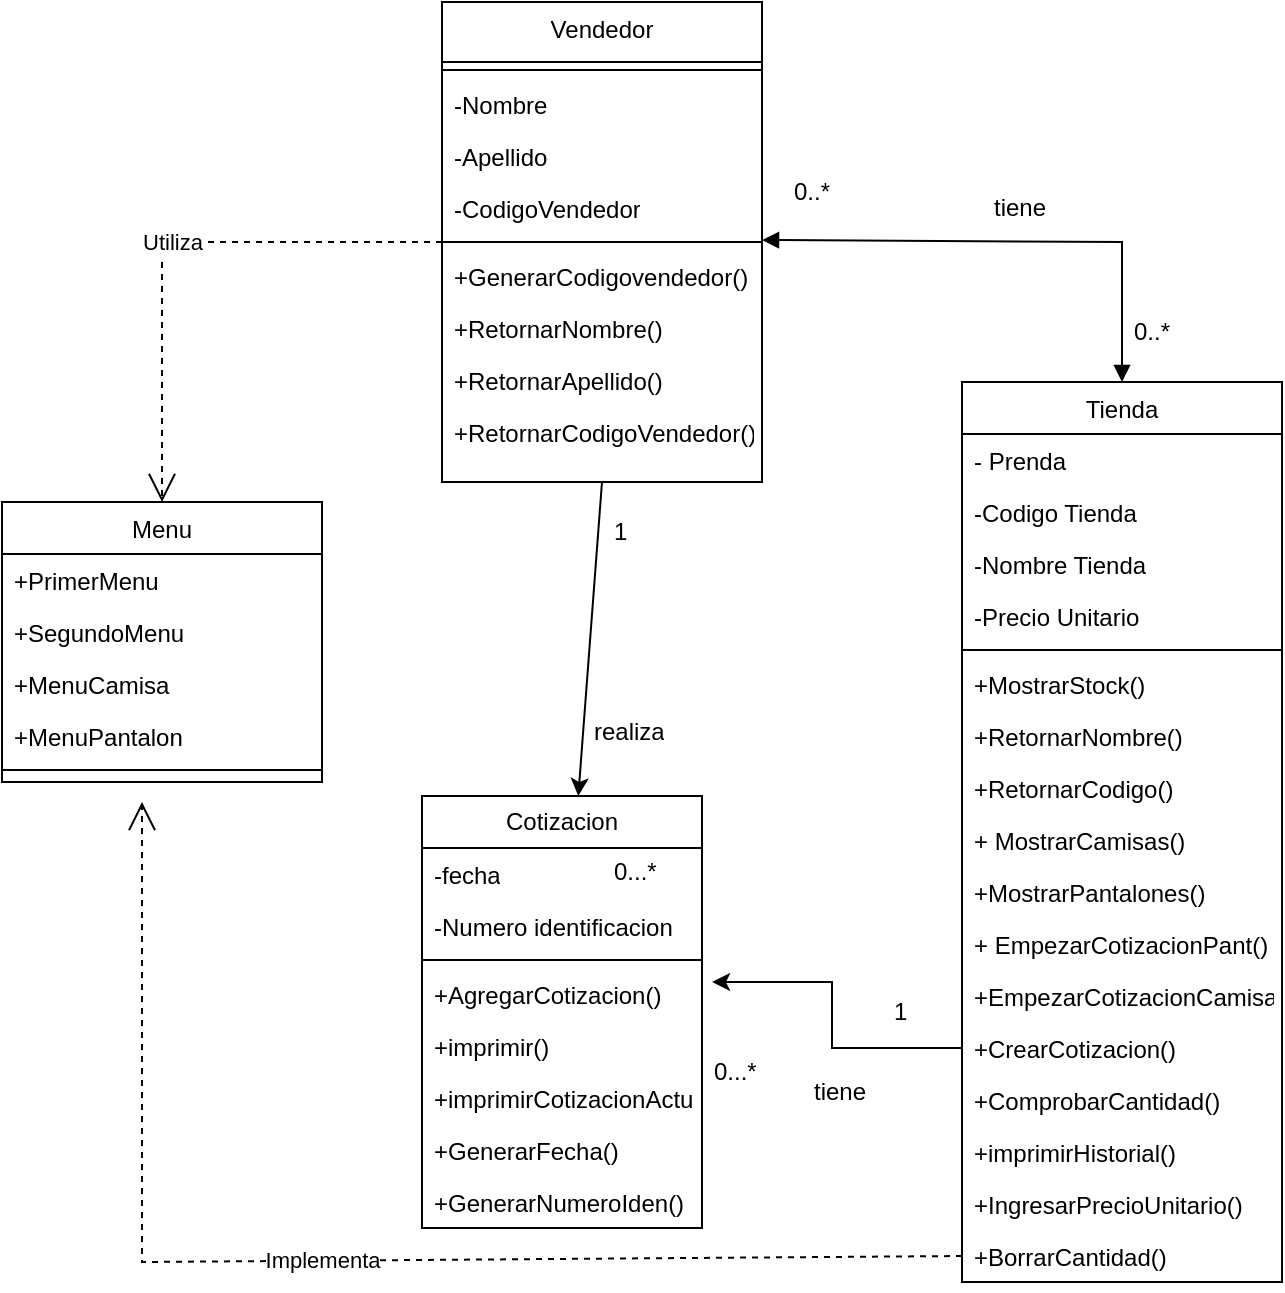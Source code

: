 <mxfile version="21.0.2" type="device"><diagram id="C5RBs43oDa-KdzZeNtuy" name="Page-1"><mxGraphModel dx="1434" dy="796" grid="1" gridSize="10" guides="1" tooltips="1" connect="1" arrows="1" fold="1" page="1" pageScale="1" pageWidth="827" pageHeight="1169" math="0" shadow="0"><root><mxCell id="WIyWlLk6GJQsqaUBKTNV-0"/><mxCell id="WIyWlLk6GJQsqaUBKTNV-1" parent="WIyWlLk6GJQsqaUBKTNV-0"/><mxCell id="zkfFHV4jXpPFQw0GAbJ--6" value="Tienda" style="swimlane;fontStyle=0;align=center;verticalAlign=top;childLayout=stackLayout;horizontal=1;startSize=26;horizontalStack=0;resizeParent=1;resizeLast=0;collapsible=1;marginBottom=0;rounded=0;shadow=0;strokeWidth=1;" parent="WIyWlLk6GJQsqaUBKTNV-1" vertex="1"><mxGeometry x="570" y="210" width="160" height="450" as="geometry"><mxRectangle x="130" y="380" width="160" height="26" as="alternateBounds"/></mxGeometry></mxCell><mxCell id="zkfFHV4jXpPFQw0GAbJ--7" value="- Prenda" style="text;align=left;verticalAlign=top;spacingLeft=4;spacingRight=4;overflow=hidden;rotatable=0;points=[[0,0.5],[1,0.5]];portConstraint=eastwest;" parent="zkfFHV4jXpPFQw0GAbJ--6" vertex="1"><mxGeometry y="26" width="160" height="26" as="geometry"/></mxCell><mxCell id="zkfFHV4jXpPFQw0GAbJ--8" value="-Codigo Tienda" style="text;align=left;verticalAlign=top;spacingLeft=4;spacingRight=4;overflow=hidden;rotatable=0;points=[[0,0.5],[1,0.5]];portConstraint=eastwest;rounded=0;shadow=0;html=0;" parent="zkfFHV4jXpPFQw0GAbJ--6" vertex="1"><mxGeometry y="52" width="160" height="26" as="geometry"/></mxCell><mxCell id="IBrgOqyhMHjW7XdEBpkW-22" value="-Nombre Tienda" style="text;strokeColor=none;fillColor=none;align=left;verticalAlign=top;spacingLeft=4;spacingRight=4;overflow=hidden;rotatable=0;points=[[0,0.5],[1,0.5]];portConstraint=eastwest;whiteSpace=wrap;html=1;" parent="zkfFHV4jXpPFQw0GAbJ--6" vertex="1"><mxGeometry y="78" width="160" height="26" as="geometry"/></mxCell><mxCell id="IBrgOqyhMHjW7XdEBpkW-23" value="-Precio Unitario" style="text;strokeColor=none;fillColor=none;align=left;verticalAlign=top;spacingLeft=4;spacingRight=4;overflow=hidden;rotatable=0;points=[[0,0.5],[1,0.5]];portConstraint=eastwest;whiteSpace=wrap;html=1;" parent="zkfFHV4jXpPFQw0GAbJ--6" vertex="1"><mxGeometry y="104" width="160" height="26" as="geometry"/></mxCell><mxCell id="zkfFHV4jXpPFQw0GAbJ--9" value="" style="line;html=1;strokeWidth=1;align=left;verticalAlign=middle;spacingTop=-1;spacingLeft=3;spacingRight=3;rotatable=0;labelPosition=right;points=[];portConstraint=eastwest;" parent="zkfFHV4jXpPFQw0GAbJ--6" vertex="1"><mxGeometry y="130" width="160" height="8" as="geometry"/></mxCell><mxCell id="IBrgOqyhMHjW7XdEBpkW-24" value="+MostrarStock()" style="text;strokeColor=none;fillColor=none;align=left;verticalAlign=top;spacingLeft=4;spacingRight=4;overflow=hidden;rotatable=0;points=[[0,0.5],[1,0.5]];portConstraint=eastwest;whiteSpace=wrap;html=1;" parent="zkfFHV4jXpPFQw0GAbJ--6" vertex="1"><mxGeometry y="138" width="160" height="26" as="geometry"/></mxCell><mxCell id="IBrgOqyhMHjW7XdEBpkW-26" value="+RetornarNombre()" style="text;strokeColor=none;fillColor=none;align=left;verticalAlign=top;spacingLeft=4;spacingRight=4;overflow=hidden;rotatable=0;points=[[0,0.5],[1,0.5]];portConstraint=eastwest;whiteSpace=wrap;html=1;" parent="zkfFHV4jXpPFQw0GAbJ--6" vertex="1"><mxGeometry y="164" width="160" height="26" as="geometry"/></mxCell><mxCell id="IBrgOqyhMHjW7XdEBpkW-29" value="+RetornarCodigo()" style="text;strokeColor=none;fillColor=none;align=left;verticalAlign=top;spacingLeft=4;spacingRight=4;overflow=hidden;rotatable=0;points=[[0,0.5],[1,0.5]];portConstraint=eastwest;whiteSpace=wrap;html=1;" parent="zkfFHV4jXpPFQw0GAbJ--6" vertex="1"><mxGeometry y="190" width="160" height="26" as="geometry"/></mxCell><mxCell id="IBrgOqyhMHjW7XdEBpkW-30" value="+&amp;nbsp;MostrarCamisas()" style="text;strokeColor=none;fillColor=none;align=left;verticalAlign=top;spacingLeft=4;spacingRight=4;overflow=hidden;rotatable=0;points=[[0,0.5],[1,0.5]];portConstraint=eastwest;whiteSpace=wrap;html=1;" parent="zkfFHV4jXpPFQw0GAbJ--6" vertex="1"><mxGeometry y="216" width="160" height="26" as="geometry"/></mxCell><mxCell id="IBrgOqyhMHjW7XdEBpkW-28" value="+MostrarPantalones()" style="text;strokeColor=none;fillColor=none;align=left;verticalAlign=top;spacingLeft=4;spacingRight=4;overflow=hidden;rotatable=0;points=[[0,0.5],[1,0.5]];portConstraint=eastwest;whiteSpace=wrap;html=1;" parent="zkfFHV4jXpPFQw0GAbJ--6" vertex="1"><mxGeometry y="242" width="160" height="26" as="geometry"/></mxCell><mxCell id="IBrgOqyhMHjW7XdEBpkW-31" value="+&amp;nbsp;EmpezarCotizacionPant()" style="text;strokeColor=none;fillColor=none;align=left;verticalAlign=top;spacingLeft=4;spacingRight=4;overflow=hidden;rotatable=0;points=[[0,0.5],[1,0.5]];portConstraint=eastwest;whiteSpace=wrap;html=1;" parent="zkfFHV4jXpPFQw0GAbJ--6" vertex="1"><mxGeometry y="268" width="160" height="26" as="geometry"/></mxCell><mxCell id="IBrgOqyhMHjW7XdEBpkW-27" value="+EmpezarCotizacionCamisa" style="text;strokeColor=none;fillColor=none;align=left;verticalAlign=top;spacingLeft=4;spacingRight=4;overflow=hidden;rotatable=0;points=[[0,0.5],[1,0.5]];portConstraint=eastwest;whiteSpace=wrap;html=1;" parent="zkfFHV4jXpPFQw0GAbJ--6" vertex="1"><mxGeometry y="294" width="160" height="26" as="geometry"/></mxCell><mxCell id="IBrgOqyhMHjW7XdEBpkW-25" value="+CrearCotizacion()" style="text;strokeColor=none;fillColor=none;align=left;verticalAlign=top;spacingLeft=4;spacingRight=4;overflow=hidden;rotatable=0;points=[[0,0.5],[1,0.5]];portConstraint=eastwest;whiteSpace=wrap;html=1;" parent="zkfFHV4jXpPFQw0GAbJ--6" vertex="1"><mxGeometry y="320" width="160" height="26" as="geometry"/></mxCell><mxCell id="IBrgOqyhMHjW7XdEBpkW-32" value="+ComprobarCantidad()" style="text;strokeColor=none;fillColor=none;align=left;verticalAlign=top;spacingLeft=4;spacingRight=4;overflow=hidden;rotatable=0;points=[[0,0.5],[1,0.5]];portConstraint=eastwest;whiteSpace=wrap;html=1;" parent="zkfFHV4jXpPFQw0GAbJ--6" vertex="1"><mxGeometry y="346" width="160" height="26" as="geometry"/></mxCell><mxCell id="IBrgOqyhMHjW7XdEBpkW-35" value="+imprimirHistorial()" style="text;strokeColor=none;fillColor=none;align=left;verticalAlign=top;spacingLeft=4;spacingRight=4;overflow=hidden;rotatable=0;points=[[0,0.5],[1,0.5]];portConstraint=eastwest;whiteSpace=wrap;html=1;" parent="zkfFHV4jXpPFQw0GAbJ--6" vertex="1"><mxGeometry y="372" width="160" height="26" as="geometry"/></mxCell><mxCell id="IBrgOqyhMHjW7XdEBpkW-34" value="+IngresarPrecioUnitario()" style="text;strokeColor=none;fillColor=none;align=left;verticalAlign=top;spacingLeft=4;spacingRight=4;overflow=hidden;rotatable=0;points=[[0,0.5],[1,0.5]];portConstraint=eastwest;whiteSpace=wrap;html=1;" parent="zkfFHV4jXpPFQw0GAbJ--6" vertex="1"><mxGeometry y="398" width="160" height="26" as="geometry"/></mxCell><mxCell id="IBrgOqyhMHjW7XdEBpkW-33" value="+BorrarCantidad()" style="text;strokeColor=none;fillColor=none;align=left;verticalAlign=top;spacingLeft=4;spacingRight=4;overflow=hidden;rotatable=0;points=[[0,0.5],[1,0.5]];portConstraint=eastwest;whiteSpace=wrap;html=1;" parent="zkfFHV4jXpPFQw0GAbJ--6" vertex="1"><mxGeometry y="424" width="160" height="26" as="geometry"/></mxCell><mxCell id="zkfFHV4jXpPFQw0GAbJ--13" value="Vendedor" style="swimlane;fontStyle=0;align=center;verticalAlign=top;childLayout=stackLayout;horizontal=1;startSize=30;horizontalStack=0;resizeParent=1;resizeLast=0;collapsible=1;marginBottom=0;rounded=0;shadow=0;strokeWidth=1;" parent="WIyWlLk6GJQsqaUBKTNV-1" vertex="1"><mxGeometry x="310" y="20" width="160" height="240" as="geometry"><mxRectangle x="340" y="380" width="170" height="26" as="alternateBounds"/></mxGeometry></mxCell><mxCell id="zkfFHV4jXpPFQw0GAbJ--15" value="" style="line;html=1;strokeWidth=1;align=left;verticalAlign=middle;spacingTop=-1;spacingLeft=3;spacingRight=3;rotatable=0;labelPosition=right;points=[];portConstraint=eastwest;" parent="zkfFHV4jXpPFQw0GAbJ--13" vertex="1"><mxGeometry y="30" width="160" height="8" as="geometry"/></mxCell><mxCell id="IBrgOqyhMHjW7XdEBpkW-14" value="-Nombre" style="text;strokeColor=none;fillColor=none;align=left;verticalAlign=top;spacingLeft=4;spacingRight=4;overflow=hidden;rotatable=0;points=[[0,0.5],[1,0.5]];portConstraint=eastwest;whiteSpace=wrap;html=1;" parent="zkfFHV4jXpPFQw0GAbJ--13" vertex="1"><mxGeometry y="38" width="160" height="26" as="geometry"/></mxCell><mxCell id="IBrgOqyhMHjW7XdEBpkW-15" value="-Apellido" style="text;strokeColor=none;fillColor=none;align=left;verticalAlign=top;spacingLeft=4;spacingRight=4;overflow=hidden;rotatable=0;points=[[0,0.5],[1,0.5]];portConstraint=eastwest;whiteSpace=wrap;html=1;" parent="zkfFHV4jXpPFQw0GAbJ--13" vertex="1"><mxGeometry y="64" width="160" height="26" as="geometry"/></mxCell><mxCell id="IBrgOqyhMHjW7XdEBpkW-16" value="-CodigoVendedor" style="text;strokeColor=none;fillColor=none;align=left;verticalAlign=top;spacingLeft=4;spacingRight=4;overflow=hidden;rotatable=0;points=[[0,0.5],[1,0.5]];portConstraint=eastwest;whiteSpace=wrap;html=1;" parent="zkfFHV4jXpPFQw0GAbJ--13" vertex="1"><mxGeometry y="90" width="160" height="26" as="geometry"/></mxCell><mxCell id="IBrgOqyhMHjW7XdEBpkW-17" value="" style="line;strokeWidth=1;fillColor=none;align=left;verticalAlign=middle;spacingTop=-1;spacingLeft=3;spacingRight=3;rotatable=0;labelPosition=right;points=[];portConstraint=eastwest;strokeColor=inherit;" parent="zkfFHV4jXpPFQw0GAbJ--13" vertex="1"><mxGeometry y="116" width="160" height="8" as="geometry"/></mxCell><mxCell id="IBrgOqyhMHjW7XdEBpkW-18" value="+GenerarCodigovendedor()" style="text;strokeColor=none;fillColor=none;align=left;verticalAlign=top;spacingLeft=4;spacingRight=4;overflow=hidden;rotatable=0;points=[[0,0.5],[1,0.5]];portConstraint=eastwest;whiteSpace=wrap;html=1;" parent="zkfFHV4jXpPFQw0GAbJ--13" vertex="1"><mxGeometry y="124" width="160" height="26" as="geometry"/></mxCell><mxCell id="IBrgOqyhMHjW7XdEBpkW-19" value="+RetornarNombre()" style="text;strokeColor=none;fillColor=none;align=left;verticalAlign=top;spacingLeft=4;spacingRight=4;overflow=hidden;rotatable=0;points=[[0,0.5],[1,0.5]];portConstraint=eastwest;whiteSpace=wrap;html=1;" parent="zkfFHV4jXpPFQw0GAbJ--13" vertex="1"><mxGeometry y="150" width="160" height="26" as="geometry"/></mxCell><mxCell id="IBrgOqyhMHjW7XdEBpkW-20" value="+RetornarApellido()" style="text;strokeColor=none;fillColor=none;align=left;verticalAlign=top;spacingLeft=4;spacingRight=4;overflow=hidden;rotatable=0;points=[[0,0.5],[1,0.5]];portConstraint=eastwest;whiteSpace=wrap;html=1;" parent="zkfFHV4jXpPFQw0GAbJ--13" vertex="1"><mxGeometry y="176" width="160" height="26" as="geometry"/></mxCell><mxCell id="IBrgOqyhMHjW7XdEBpkW-21" value="+RetornarCodigoVendedor()" style="text;strokeColor=none;fillColor=none;align=left;verticalAlign=top;spacingLeft=4;spacingRight=4;overflow=hidden;rotatable=0;points=[[0,0.5],[1,0.5]];portConstraint=eastwest;whiteSpace=wrap;html=1;" parent="zkfFHV4jXpPFQw0GAbJ--13" vertex="1"><mxGeometry y="202" width="160" height="26" as="geometry"/></mxCell><mxCell id="zkfFHV4jXpPFQw0GAbJ--17" value="Menu" style="swimlane;fontStyle=0;align=center;verticalAlign=top;childLayout=stackLayout;horizontal=1;startSize=26;horizontalStack=0;resizeParent=1;resizeLast=0;collapsible=1;marginBottom=0;rounded=0;shadow=0;strokeWidth=1;" parent="WIyWlLk6GJQsqaUBKTNV-1" vertex="1"><mxGeometry x="90" y="270" width="160" height="140" as="geometry"><mxRectangle x="550" y="140" width="160" height="26" as="alternateBounds"/></mxGeometry></mxCell><mxCell id="zkfFHV4jXpPFQw0GAbJ--19" value="+PrimerMenu" style="text;align=left;verticalAlign=top;spacingLeft=4;spacingRight=4;overflow=hidden;rotatable=0;points=[[0,0.5],[1,0.5]];portConstraint=eastwest;rounded=0;shadow=0;html=0;" parent="zkfFHV4jXpPFQw0GAbJ--17" vertex="1"><mxGeometry y="26" width="160" height="26" as="geometry"/></mxCell><mxCell id="zkfFHV4jXpPFQw0GAbJ--20" value="+SegundoMenu" style="text;align=left;verticalAlign=top;spacingLeft=4;spacingRight=4;overflow=hidden;rotatable=0;points=[[0,0.5],[1,0.5]];portConstraint=eastwest;rounded=0;shadow=0;html=0;" parent="zkfFHV4jXpPFQw0GAbJ--17" vertex="1"><mxGeometry y="52" width="160" height="26" as="geometry"/></mxCell><mxCell id="zkfFHV4jXpPFQw0GAbJ--21" value="+MenuCamisa" style="text;align=left;verticalAlign=top;spacingLeft=4;spacingRight=4;overflow=hidden;rotatable=0;points=[[0,0.5],[1,0.5]];portConstraint=eastwest;rounded=0;shadow=0;html=0;" parent="zkfFHV4jXpPFQw0GAbJ--17" vertex="1"><mxGeometry y="78" width="160" height="26" as="geometry"/></mxCell><mxCell id="zkfFHV4jXpPFQw0GAbJ--22" value="+MenuPantalon" style="text;align=left;verticalAlign=top;spacingLeft=4;spacingRight=4;overflow=hidden;rotatable=0;points=[[0,0.5],[1,0.5]];portConstraint=eastwest;rounded=0;shadow=0;html=0;" parent="zkfFHV4jXpPFQw0GAbJ--17" vertex="1"><mxGeometry y="104" width="160" height="26" as="geometry"/></mxCell><mxCell id="zkfFHV4jXpPFQw0GAbJ--23" value="" style="line;html=1;strokeWidth=1;align=left;verticalAlign=middle;spacingTop=-1;spacingLeft=3;spacingRight=3;rotatable=0;labelPosition=right;points=[];portConstraint=eastwest;" parent="zkfFHV4jXpPFQw0GAbJ--17" vertex="1"><mxGeometry y="130" width="160" height="8" as="geometry"/></mxCell><mxCell id="IBrgOqyhMHjW7XdEBpkW-44" value="Cotizacion" style="swimlane;fontStyle=0;childLayout=stackLayout;horizontal=1;startSize=26;fillColor=none;horizontalStack=0;resizeParent=1;resizeParentMax=0;resizeLast=0;collapsible=1;marginBottom=0;whiteSpace=wrap;html=1;" parent="WIyWlLk6GJQsqaUBKTNV-1" vertex="1"><mxGeometry x="300" y="417" width="140" height="216" as="geometry"/></mxCell><mxCell id="IBrgOqyhMHjW7XdEBpkW-45" value="-fecha" style="text;strokeColor=none;fillColor=none;align=left;verticalAlign=top;spacingLeft=4;spacingRight=4;overflow=hidden;rotatable=0;points=[[0,0.5],[1,0.5]];portConstraint=eastwest;whiteSpace=wrap;html=1;" parent="IBrgOqyhMHjW7XdEBpkW-44" vertex="1"><mxGeometry y="26" width="140" height="26" as="geometry"/></mxCell><mxCell id="IBrgOqyhMHjW7XdEBpkW-46" value="-Numero identificacion" style="text;strokeColor=none;fillColor=none;align=left;verticalAlign=top;spacingLeft=4;spacingRight=4;overflow=hidden;rotatable=0;points=[[0,0.5],[1,0.5]];portConstraint=eastwest;whiteSpace=wrap;html=1;" parent="IBrgOqyhMHjW7XdEBpkW-44" vertex="1"><mxGeometry y="52" width="140" height="26" as="geometry"/></mxCell><mxCell id="IBrgOqyhMHjW7XdEBpkW-48" value="" style="line;strokeWidth=1;fillColor=none;align=left;verticalAlign=middle;spacingTop=-1;spacingLeft=3;spacingRight=3;rotatable=0;labelPosition=right;points=[];portConstraint=eastwest;strokeColor=inherit;" parent="IBrgOqyhMHjW7XdEBpkW-44" vertex="1"><mxGeometry y="78" width="140" height="8" as="geometry"/></mxCell><mxCell id="IBrgOqyhMHjW7XdEBpkW-49" value="+AgregarCotizacion()" style="text;strokeColor=none;fillColor=none;align=left;verticalAlign=top;spacingLeft=4;spacingRight=4;overflow=hidden;rotatable=0;points=[[0,0.5],[1,0.5]];portConstraint=eastwest;whiteSpace=wrap;html=1;" parent="IBrgOqyhMHjW7XdEBpkW-44" vertex="1"><mxGeometry y="86" width="140" height="26" as="geometry"/></mxCell><mxCell id="IBrgOqyhMHjW7XdEBpkW-51" value="+imprimir()" style="text;strokeColor=none;fillColor=none;align=left;verticalAlign=top;spacingLeft=4;spacingRight=4;overflow=hidden;rotatable=0;points=[[0,0.5],[1,0.5]];portConstraint=eastwest;whiteSpace=wrap;html=1;" parent="IBrgOqyhMHjW7XdEBpkW-44" vertex="1"><mxGeometry y="112" width="140" height="26" as="geometry"/></mxCell><mxCell id="IBrgOqyhMHjW7XdEBpkW-53" value="+imprimirCotizacionActual()" style="text;strokeColor=none;fillColor=none;align=left;verticalAlign=top;spacingLeft=4;spacingRight=4;overflow=hidden;rotatable=0;points=[[0,0.5],[1,0.5]];portConstraint=eastwest;whiteSpace=wrap;html=1;" parent="IBrgOqyhMHjW7XdEBpkW-44" vertex="1"><mxGeometry y="138" width="140" height="26" as="geometry"/></mxCell><mxCell id="IBrgOqyhMHjW7XdEBpkW-52" value="+GenerarFecha()" style="text;strokeColor=none;fillColor=none;align=left;verticalAlign=top;spacingLeft=4;spacingRight=4;overflow=hidden;rotatable=0;points=[[0,0.5],[1,0.5]];portConstraint=eastwest;whiteSpace=wrap;html=1;" parent="IBrgOqyhMHjW7XdEBpkW-44" vertex="1"><mxGeometry y="164" width="140" height="26" as="geometry"/></mxCell><mxCell id="IBrgOqyhMHjW7XdEBpkW-50" value="+GenerarNumeroIden()" style="text;strokeColor=none;fillColor=none;align=left;verticalAlign=top;spacingLeft=4;spacingRight=4;overflow=hidden;rotatable=0;points=[[0,0.5],[1,0.5]];portConstraint=eastwest;whiteSpace=wrap;html=1;" parent="IBrgOqyhMHjW7XdEBpkW-44" vertex="1"><mxGeometry y="190" width="140" height="26" as="geometry"/></mxCell><mxCell id="IBrgOqyhMHjW7XdEBpkW-56" value="" style="endArrow=block;startArrow=block;endFill=1;startFill=1;html=1;rounded=0;exitX=1;exitY=-0.192;exitDx=0;exitDy=0;exitPerimeter=0;" parent="WIyWlLk6GJQsqaUBKTNV-1" source="IBrgOqyhMHjW7XdEBpkW-18" edge="1"><mxGeometry width="160" relative="1" as="geometry"><mxPoint x="490" y="210" as="sourcePoint"/><mxPoint x="650" y="210" as="targetPoint"/><Array as="points"><mxPoint x="650" y="140"/><mxPoint x="650" y="180"/></Array></mxGeometry></mxCell><mxCell id="IBrgOqyhMHjW7XdEBpkW-57" value="0..*" style="text;strokeColor=none;fillColor=none;align=left;verticalAlign=middle;spacingLeft=4;spacingRight=4;overflow=hidden;points=[[0,0.5],[1,0.5]];portConstraint=eastwest;rotatable=0;whiteSpace=wrap;html=1;" parent="WIyWlLk6GJQsqaUBKTNV-1" vertex="1"><mxGeometry x="650" y="170" width="80" height="30" as="geometry"/></mxCell><mxCell id="IBrgOqyhMHjW7XdEBpkW-58" value="0..*" style="text;strokeColor=none;fillColor=none;align=left;verticalAlign=middle;spacingLeft=4;spacingRight=4;overflow=hidden;points=[[0,0.5],[1,0.5]];portConstraint=eastwest;rotatable=0;whiteSpace=wrap;html=1;" parent="WIyWlLk6GJQsqaUBKTNV-1" vertex="1"><mxGeometry x="480" y="100" width="80" height="30" as="geometry"/></mxCell><mxCell id="IBrgOqyhMHjW7XdEBpkW-59" style="edgeStyle=orthogonalEdgeStyle;rounded=0;orthogonalLoop=1;jettySize=auto;html=1;exitX=0;exitY=0.5;exitDx=0;exitDy=0;entryX=1.036;entryY=0.269;entryDx=0;entryDy=0;entryPerimeter=0;" parent="WIyWlLk6GJQsqaUBKTNV-1" source="IBrgOqyhMHjW7XdEBpkW-25" target="IBrgOqyhMHjW7XdEBpkW-49" edge="1"><mxGeometry relative="1" as="geometry"/></mxCell><mxCell id="e1MyF8CEjD5Ahb5LHIIn-0" value="0...*" style="text;strokeColor=none;fillColor=none;align=left;verticalAlign=middle;spacingLeft=4;spacingRight=4;overflow=hidden;points=[[0,0.5],[1,0.5]];portConstraint=eastwest;rotatable=0;whiteSpace=wrap;html=1;" vertex="1" parent="WIyWlLk6GJQsqaUBKTNV-1"><mxGeometry x="440" y="540" width="80" height="30" as="geometry"/></mxCell><mxCell id="e1MyF8CEjD5Ahb5LHIIn-1" value="1" style="text;strokeColor=none;fillColor=none;align=left;verticalAlign=middle;spacingLeft=4;spacingRight=4;overflow=hidden;points=[[0,0.5],[1,0.5]];portConstraint=eastwest;rotatable=0;whiteSpace=wrap;html=1;" vertex="1" parent="WIyWlLk6GJQsqaUBKTNV-1"><mxGeometry x="530" y="510" width="80" height="30" as="geometry"/></mxCell><mxCell id="e1MyF8CEjD5Ahb5LHIIn-2" value="tiene" style="text;strokeColor=none;fillColor=none;align=left;verticalAlign=middle;spacingLeft=4;spacingRight=4;overflow=hidden;points=[[0,0.5],[1,0.5]];portConstraint=eastwest;rotatable=0;whiteSpace=wrap;html=1;" vertex="1" parent="WIyWlLk6GJQsqaUBKTNV-1"><mxGeometry x="490" y="550" width="80" height="30" as="geometry"/></mxCell><mxCell id="e1MyF8CEjD5Ahb5LHIIn-5" value="realiza" style="text;strokeColor=none;fillColor=none;align=left;verticalAlign=middle;spacingLeft=4;spacingRight=4;overflow=hidden;points=[[0,0.5],[1,0.5]];portConstraint=eastwest;rotatable=0;whiteSpace=wrap;html=1;" vertex="1" parent="WIyWlLk6GJQsqaUBKTNV-1"><mxGeometry x="380" y="370" width="80" height="30" as="geometry"/></mxCell><mxCell id="e1MyF8CEjD5Ahb5LHIIn-7" value="" style="endArrow=classic;html=1;rounded=0;exitX=0.5;exitY=1;exitDx=0;exitDy=0;" edge="1" parent="WIyWlLk6GJQsqaUBKTNV-1" source="zkfFHV4jXpPFQw0GAbJ--13" target="IBrgOqyhMHjW7XdEBpkW-44"><mxGeometry width="50" height="50" relative="1" as="geometry"><mxPoint x="390" y="430" as="sourcePoint"/><mxPoint x="440" y="380" as="targetPoint"/></mxGeometry></mxCell><mxCell id="e1MyF8CEjD5Ahb5LHIIn-8" value="0...*" style="text;strokeColor=none;fillColor=none;align=left;verticalAlign=middle;spacingLeft=4;spacingRight=4;overflow=hidden;points=[[0,0.5],[1,0.5]];portConstraint=eastwest;rotatable=0;whiteSpace=wrap;html=1;" vertex="1" parent="WIyWlLk6GJQsqaUBKTNV-1"><mxGeometry x="390" y="440" width="80" height="30" as="geometry"/></mxCell><mxCell id="e1MyF8CEjD5Ahb5LHIIn-9" value="1" style="text;strokeColor=none;fillColor=none;align=left;verticalAlign=middle;spacingLeft=4;spacingRight=4;overflow=hidden;points=[[0,0.5],[1,0.5]];portConstraint=eastwest;rotatable=0;whiteSpace=wrap;html=1;" vertex="1" parent="WIyWlLk6GJQsqaUBKTNV-1"><mxGeometry x="390" y="270" width="80" height="30" as="geometry"/></mxCell><mxCell id="e1MyF8CEjD5Ahb5LHIIn-10" value="tiene" style="text;strokeColor=none;fillColor=none;align=left;verticalAlign=middle;spacingLeft=4;spacingRight=4;overflow=hidden;points=[[0,0.5],[1,0.5]];portConstraint=eastwest;rotatable=0;whiteSpace=wrap;html=1;" vertex="1" parent="WIyWlLk6GJQsqaUBKTNV-1"><mxGeometry x="580" y="108" width="80" height="30" as="geometry"/></mxCell><mxCell id="e1MyF8CEjD5Ahb5LHIIn-13" value="Utiliza" style="endArrow=open;endSize=12;dashed=1;html=1;rounded=0;entryX=0.5;entryY=0;entryDx=0;entryDy=0;exitX=0;exitY=0.5;exitDx=0;exitDy=0;exitPerimeter=0;" edge="1" parent="WIyWlLk6GJQsqaUBKTNV-1" source="IBrgOqyhMHjW7XdEBpkW-17" target="zkfFHV4jXpPFQw0GAbJ--17"><mxGeometry width="160" relative="1" as="geometry"><mxPoint x="330" y="210" as="sourcePoint"/><mxPoint x="490" y="210" as="targetPoint"/><Array as="points"><mxPoint x="170" y="140"/></Array></mxGeometry></mxCell><mxCell id="e1MyF8CEjD5Ahb5LHIIn-14" value="Implementa" style="endArrow=open;endSize=12;dashed=1;html=1;rounded=0;exitX=0;exitY=0.5;exitDx=0;exitDy=0;" edge="1" parent="WIyWlLk6GJQsqaUBKTNV-1" source="IBrgOqyhMHjW7XdEBpkW-33"><mxGeometry width="160" relative="1" as="geometry"><mxPoint x="640" y="670" as="sourcePoint"/><mxPoint x="160" y="420" as="targetPoint"/><Array as="points"><mxPoint x="160" y="650"/></Array></mxGeometry></mxCell></root></mxGraphModel></diagram></mxfile>